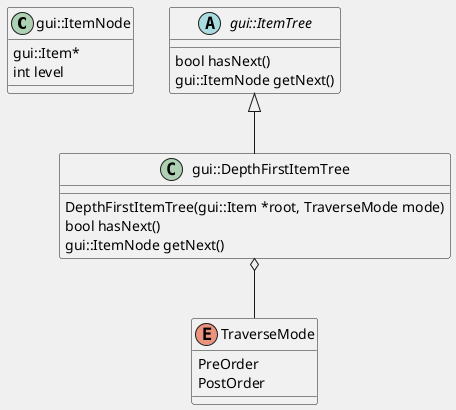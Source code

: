 @startuml
skinparam BackgroundColor F0F0F0

class gui::ItemNode
{
    gui::Item*
    int level
}

abstract class gui::ItemTree
{
    bool hasNext()
    gui::ItemNode getNext()
}

enum TraverseMode
{
    PreOrder
    PostOrder
}

class gui::DepthFirstItemTree
{
    DepthFirstItemTree(gui::Item *root, TraverseMode mode)
    bool hasNext()
    gui::ItemNode getNext()
}

gui::ItemTree <|-- gui::DepthFirstItemTree
gui::DepthFirstItemTree o-- TraverseMode

@enduml
